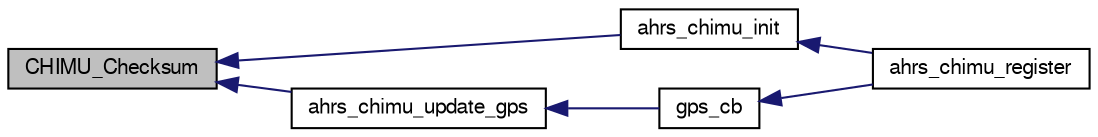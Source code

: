 digraph "CHIMU_Checksum"
{
  edge [fontname="FreeSans",fontsize="10",labelfontname="FreeSans",labelfontsize="10"];
  node [fontname="FreeSans",fontsize="10",shape=record];
  rankdir="LR";
  Node1 [label="CHIMU_Checksum",height=0.2,width=0.4,color="black", fillcolor="grey75", style="filled", fontcolor="black"];
  Node1 -> Node2 [dir="back",color="midnightblue",fontsize="10",style="solid",fontname="FreeSans"];
  Node2 [label="ahrs_chimu_init",height=0.2,width=0.4,color="black", fillcolor="white", style="filled",URL="$ahrs__chimu__spi_8c.html#a3a8e7287a633ce9302ef4bcf322f7ed6"];
  Node2 -> Node3 [dir="back",color="midnightblue",fontsize="10",style="solid",fontname="FreeSans"];
  Node3 [label="ahrs_chimu_register",height=0.2,width=0.4,color="black", fillcolor="white", style="filled",URL="$ahrs__chimu__spi_8c.html#a276d0fbae93455ee8df03b838757a6e7"];
  Node1 -> Node4 [dir="back",color="midnightblue",fontsize="10",style="solid",fontname="FreeSans"];
  Node4 [label="ahrs_chimu_update_gps",height=0.2,width=0.4,color="black", fillcolor="white", style="filled",URL="$ahrs__chimu__spi_8c.html#a36fc629a6da1649b4590af49dbb38330"];
  Node4 -> Node5 [dir="back",color="midnightblue",fontsize="10",style="solid",fontname="FreeSans"];
  Node5 [label="gps_cb",height=0.2,width=0.4,color="black", fillcolor="white", style="filled",URL="$ahrs__chimu__spi_8c.html#a1c1656ce80fe1f1ad49fea691164dbf8"];
  Node5 -> Node3 [dir="back",color="midnightblue",fontsize="10",style="solid",fontname="FreeSans"];
}

